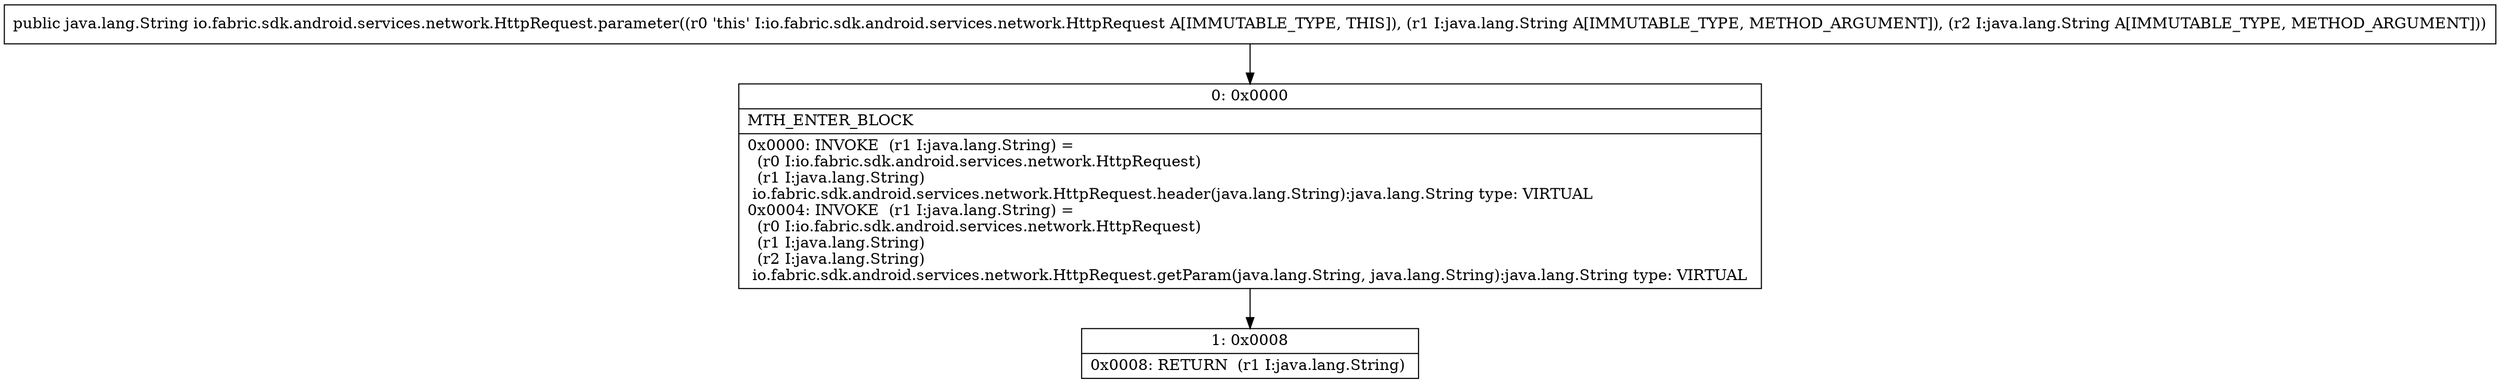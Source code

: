 digraph "CFG forio.fabric.sdk.android.services.network.HttpRequest.parameter(Ljava\/lang\/String;Ljava\/lang\/String;)Ljava\/lang\/String;" {
Node_0 [shape=record,label="{0\:\ 0x0000|MTH_ENTER_BLOCK\l|0x0000: INVOKE  (r1 I:java.lang.String) = \l  (r0 I:io.fabric.sdk.android.services.network.HttpRequest)\l  (r1 I:java.lang.String)\l io.fabric.sdk.android.services.network.HttpRequest.header(java.lang.String):java.lang.String type: VIRTUAL \l0x0004: INVOKE  (r1 I:java.lang.String) = \l  (r0 I:io.fabric.sdk.android.services.network.HttpRequest)\l  (r1 I:java.lang.String)\l  (r2 I:java.lang.String)\l io.fabric.sdk.android.services.network.HttpRequest.getParam(java.lang.String, java.lang.String):java.lang.String type: VIRTUAL \l}"];
Node_1 [shape=record,label="{1\:\ 0x0008|0x0008: RETURN  (r1 I:java.lang.String) \l}"];
MethodNode[shape=record,label="{public java.lang.String io.fabric.sdk.android.services.network.HttpRequest.parameter((r0 'this' I:io.fabric.sdk.android.services.network.HttpRequest A[IMMUTABLE_TYPE, THIS]), (r1 I:java.lang.String A[IMMUTABLE_TYPE, METHOD_ARGUMENT]), (r2 I:java.lang.String A[IMMUTABLE_TYPE, METHOD_ARGUMENT])) }"];
MethodNode -> Node_0;
Node_0 -> Node_1;
}

